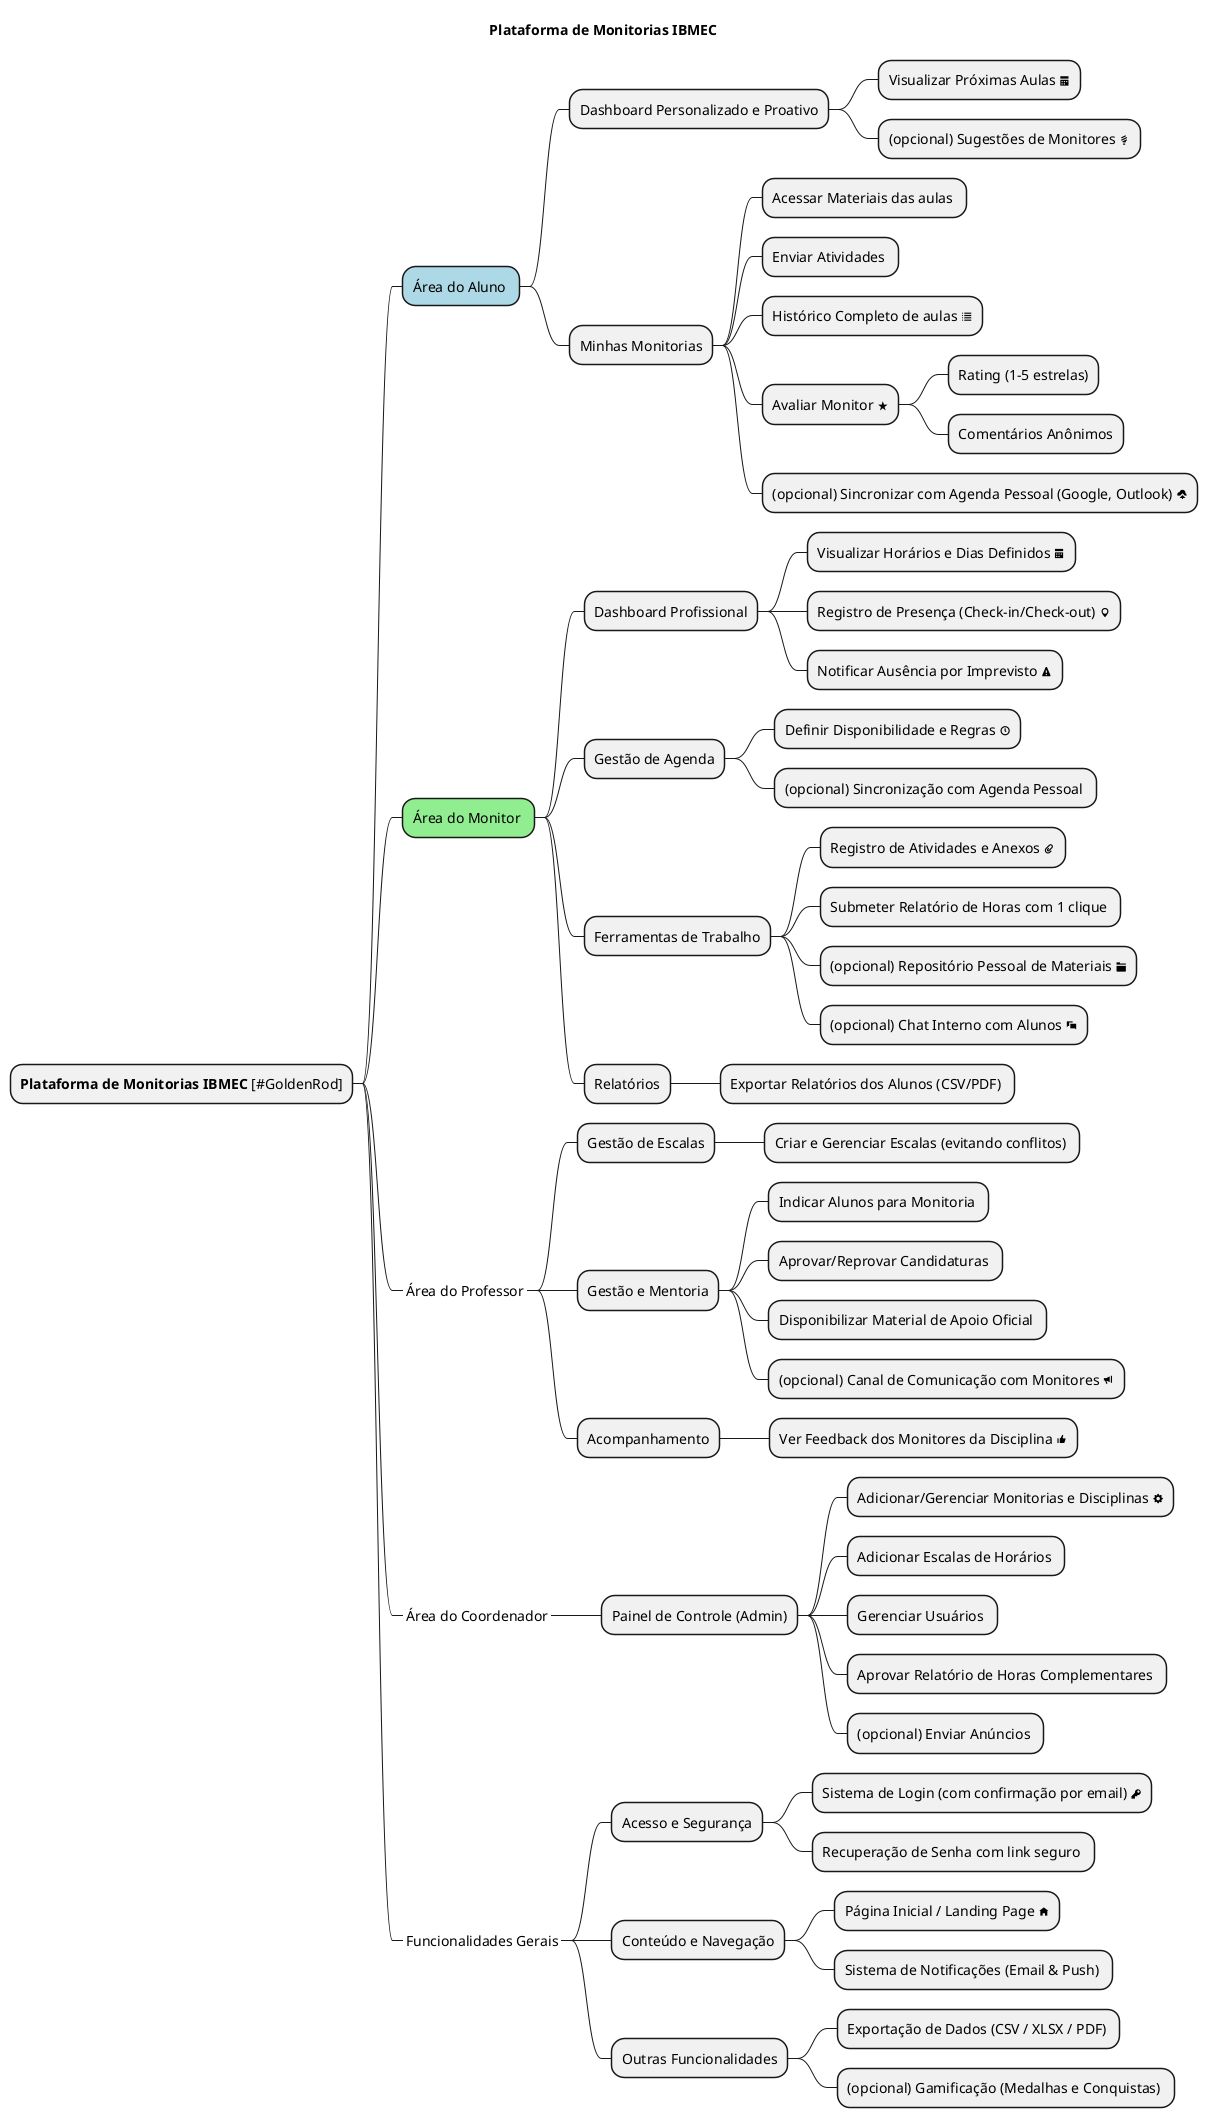 @startmindmap SistemaDeMonitoriasIBMEC
' Mapa Mental da Visão de Produto Idealizada
' Sistema de Gestão de Monitorias IBMEC
' Versão Final
title Plataforma de Monitorias IBMEC

<style>
mindmapDiagram {
  .green {
    BackgroundColor lightgreen
  }
  .blue {
    BackgroundColor lightblue
  }
  .orange {
    BackgroundColor orange
  }
  .red {
    BackgroundColor tomato
  }
  .grey {
    BackgroundColor lightgrey
  }
}
</style>

* **Plataforma de Monitorias IBMEC** [#GoldenRod]

' Lado Direito do Mapa
** Área do Aluno <<blue>>
*** Dashboard Personalizado e Proativo
**** Visualizar Próximas Aulas <&calendar>
**** (opcional) Sugestões de Monitores <&lightbulb>
*** Minhas Monitorias
**** Acessar Materiais das aulas <&download>
**** Enviar Atividades <&upload>
**** Histórico Completo de aulas <&list>
**** Avaliar Monitor <&star>
***** Rating (1-5 estrelas)
***** Comentários Anônimos
**** (opcional) Sincronizar com Agenda Pessoal (Google, Outlook) <&cloud-upload>

** Área do Monitor <<green>>
*** Dashboard Profissional
**** Visualizar Horários e Dias Definidos <&calendar>
**** Registro de Presença (Check-in/Check-out) <&map-marker>
**** Notificar Ausência por Imprevisto <&warning>
*** Gestão de Agenda
**** Definir Disponibilidade e Regras <&clock>
**** (opcional) Sincronização com Agenda Pessoal <&sync>
*** Ferramentas de Trabalho
**** Registro de Atividades e Anexos <&paperclip>
**** Submeter Relatório de Horas com 1 clique <&send>
**** (opcional) Repositório Pessoal de Materiais <&folder>
**** (opcional) Chat Interno com Alunos <&chat>
*** Relatórios
**** Exportar Relatórios dos Alunos (CSV/PDF) <&file-pdf>

' Lado Esquerdo do Mapa
**_ Área do Professor <<orange>>
*** Gestão de Escalas
**** Criar e Gerenciar Escalas (evitando conflitos) <&calendar-alt>
*** Gestão e Mentoria
**** Indicar Alunos para Monitoria <&user-plus>
**** Aprovar/Reprovar Candidaturas <&check-square>
**** Disponibilizar Material de Apoio Oficial <&file-plus>
**** (opcional) Canal de Comunicação com Monitores <&bullhorn>
*** Acompanhamento
**** Ver Feedback dos Monitores da Disciplina <&thumb-up>

**_ Área do Coordenador <<red>>
*** Painel de Controle (Admin)
**** Adicionar/Gerenciar Monitorias e Disciplinas <&cog>
**** Adicionar Escalas de Horários <&calendar-plus>
**** Gerenciar Usuários <&users-cog>
**** Aprovar Relatório de Horas Complementares <&money-bill-wave>
**** (opcional) Enviar Anúncios <&broadcast-tower>

**_ Funcionalidades Gerais <<grey>>
*** Acesso e Segurança
**** Sistema de Login (com confirmação por email) <&key>
**** Recuperação de Senha com link seguro <&lock>
*** Conteúdo e Navegação
**** Página Inicial / Landing Page <&home>
**** Sistema de Notificações (Email & Push) <&envelope>
*** Outras Funcionalidades
**** Exportação de Dados (CSV / XLSX / PDF) <&file-export>
**** (opcional) Gamificação (Medalhas e Conquistas) <&trophy>

@endmindmap